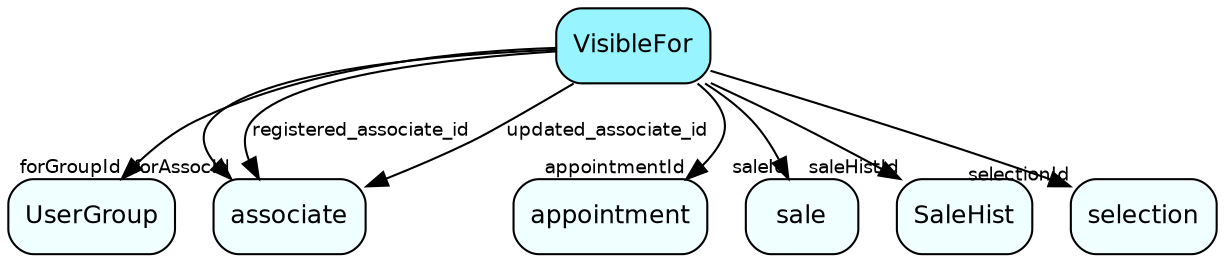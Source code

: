 digraph VisibleFor  {
node [shape = box style="rounded, filled" fontname = "Helvetica" fontsize = "12" ]
edge [fontname = "Helvetica" fontsize = "9"]

VisibleFor[fillcolor = "cadetblue1"]
UserGroup[fillcolor = "azure1"]
associate[fillcolor = "azure1"]
appointment[fillcolor = "azure1"]
sale[fillcolor = "azure1"]
SaleHist[fillcolor = "azure1"]
selection[fillcolor = "azure1"]
VisibleFor -> UserGroup [headlabel = "forGroupId"]
VisibleFor -> associate [headlabel = "forAssocId"]
VisibleFor -> appointment [headlabel = "appointmentId"]
VisibleFor -> sale [headlabel = "saleId"]
VisibleFor -> SaleHist [headlabel = "saleHistId"]
VisibleFor -> selection [headlabel = "selectionId"]
VisibleFor -> associate [label = "registered_associate_id"]
VisibleFor -> associate [label = "updated_associate_id"]
}
